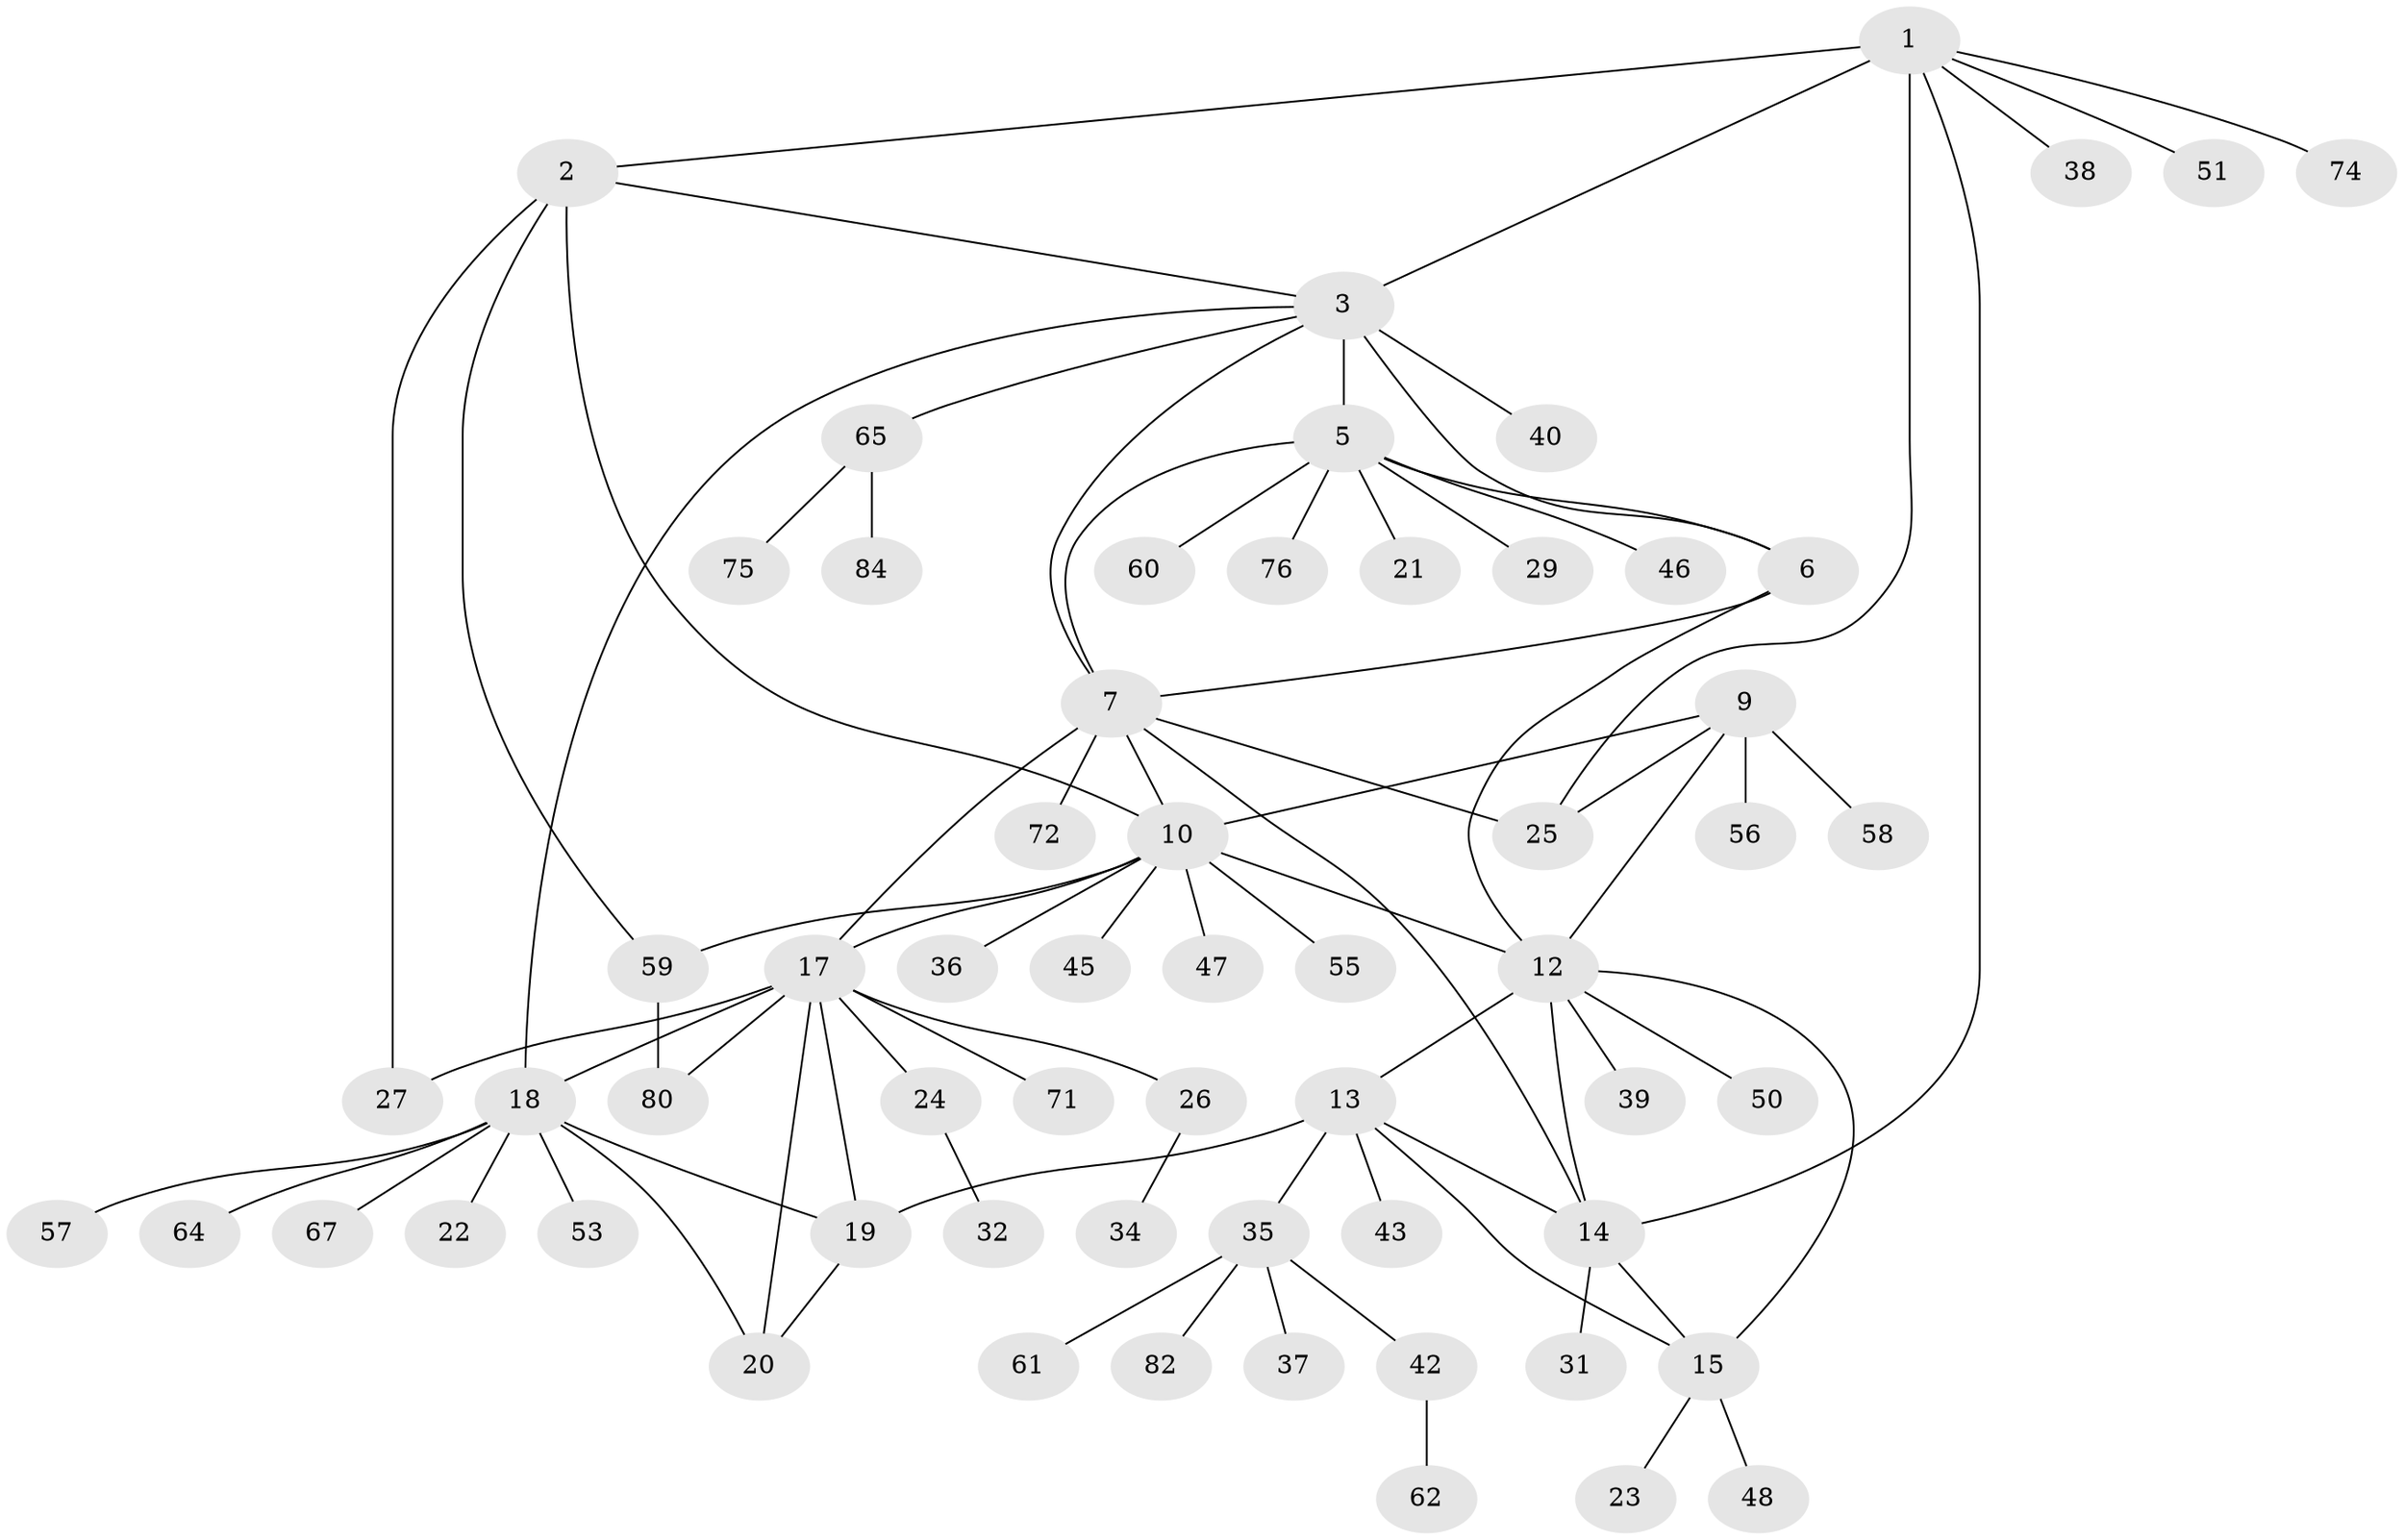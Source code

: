 // original degree distribution, {6: 0.06976744186046512, 5: 0.03488372093023256, 9: 0.03488372093023256, 4: 0.023255813953488372, 7: 0.046511627906976744, 8: 0.011627906976744186, 11: 0.011627906976744186, 3: 0.08139534883720931, 1: 0.5348837209302325, 2: 0.1511627906976744}
// Generated by graph-tools (version 1.1) at 2025/42/03/06/25 10:42:14]
// undirected, 61 vertices, 83 edges
graph export_dot {
graph [start="1"]
  node [color=gray90,style=filled];
  1 [super="+4"];
  2 [super="+30"];
  3 [super="+8"];
  5 [super="+85"];
  6 [super="+86"];
  7 [super="+28"];
  9 [super="+52"];
  10 [super="+11"];
  12 [super="+16"];
  13 [super="+66"];
  14 [super="+73"];
  15 [super="+69"];
  17 [super="+54"];
  18 [super="+41"];
  19;
  20;
  21;
  22;
  23 [super="+78"];
  24;
  25 [super="+81"];
  26;
  27 [super="+70"];
  29;
  31 [super="+77"];
  32 [super="+33"];
  34 [super="+44"];
  35 [super="+63"];
  36 [super="+49"];
  37;
  38;
  39;
  40;
  42 [super="+79"];
  43;
  45;
  46 [super="+68"];
  47;
  48;
  50;
  51;
  53;
  55;
  56;
  57;
  58;
  59;
  60;
  61;
  62;
  64;
  65 [super="+83"];
  67;
  71;
  72;
  74;
  75;
  76;
  80;
  82;
  84;
  1 -- 2 [weight=2];
  1 -- 3 [weight=2];
  1 -- 51;
  1 -- 74;
  1 -- 38;
  1 -- 14;
  1 -- 25;
  2 -- 3;
  2 -- 10 [weight=2];
  2 -- 27;
  2 -- 59;
  3 -- 18;
  3 -- 40;
  3 -- 65;
  3 -- 5;
  3 -- 6;
  3 -- 7;
  5 -- 6;
  5 -- 7;
  5 -- 21;
  5 -- 29;
  5 -- 46;
  5 -- 60;
  5 -- 76;
  6 -- 7;
  6 -- 12;
  7 -- 10;
  7 -- 14;
  7 -- 17;
  7 -- 25;
  7 -- 72;
  9 -- 10 [weight=2];
  9 -- 12;
  9 -- 25;
  9 -- 56;
  9 -- 58;
  10 -- 12 [weight=2];
  10 -- 36;
  10 -- 45;
  10 -- 59;
  10 -- 17;
  10 -- 55;
  10 -- 47;
  12 -- 50;
  12 -- 39;
  12 -- 13;
  12 -- 14;
  12 -- 15;
  13 -- 14;
  13 -- 15;
  13 -- 19;
  13 -- 35;
  13 -- 43;
  14 -- 15;
  14 -- 31;
  15 -- 23;
  15 -- 48;
  17 -- 18;
  17 -- 19;
  17 -- 20;
  17 -- 24;
  17 -- 26;
  17 -- 27;
  17 -- 71;
  17 -- 80;
  18 -- 19;
  18 -- 20;
  18 -- 22;
  18 -- 57;
  18 -- 64;
  18 -- 67;
  18 -- 53;
  19 -- 20;
  24 -- 32;
  26 -- 34;
  35 -- 37;
  35 -- 42;
  35 -- 61;
  35 -- 82;
  42 -- 62;
  59 -- 80;
  65 -- 75;
  65 -- 84;
}
